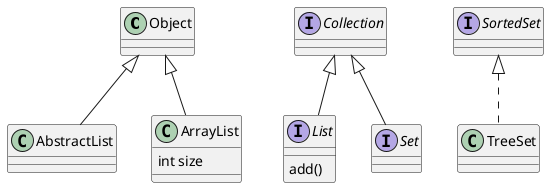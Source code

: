 @startuml
Object ^-- AbstractList

class ArrayList extends Object {
  int size
}

interface List extends Collection {
  add()
}

interface Set extends Collection

class TreeSet implements SortedSet
@enduml